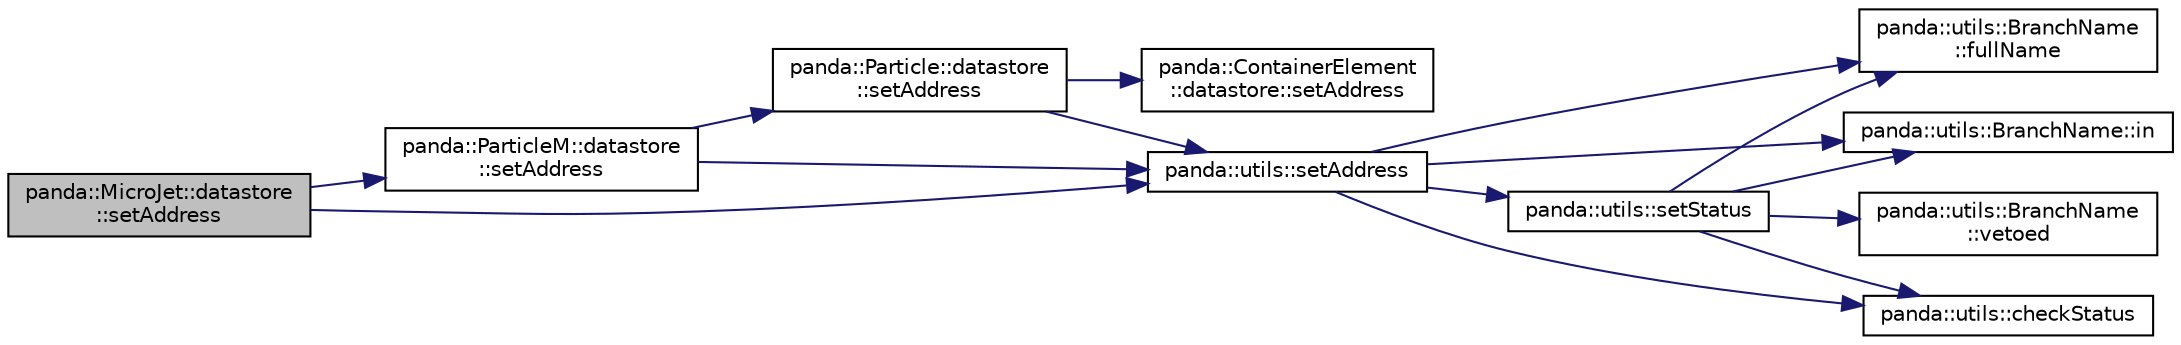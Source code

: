 digraph "panda::MicroJet::datastore::setAddress"
{
 // INTERACTIVE_SVG=YES
  edge [fontname="Helvetica",fontsize="10",labelfontname="Helvetica",labelfontsize="10"];
  node [fontname="Helvetica",fontsize="10",shape=record];
  rankdir="LR";
  Node1 [label="panda::MicroJet::datastore\l::setAddress",height=0.2,width=0.4,color="black", fillcolor="grey75", style="filled" fontcolor="black"];
  Node1 -> Node2 [color="midnightblue",fontsize="10",style="solid"];
  Node2 [label="panda::ParticleM::datastore\l::setAddress",height=0.2,width=0.4,color="black", fillcolor="white", style="filled",URL="$structpanda_1_1ParticleM_1_1datastore.html#ab9f9e7afb145c12941baa10892ed1811"];
  Node2 -> Node3 [color="midnightblue",fontsize="10",style="solid"];
  Node3 [label="panda::Particle::datastore\l::setAddress",height=0.2,width=0.4,color="black", fillcolor="white", style="filled",URL="$structpanda_1_1Particle_1_1datastore.html#a3e4a1f8d223d8378ef2b92a6d4ccd2b0"];
  Node3 -> Node4 [color="midnightblue",fontsize="10",style="solid"];
  Node4 [label="panda::ContainerElement\l::datastore::setAddress",height=0.2,width=0.4,color="black", fillcolor="white", style="filled",URL="$structpanda_1_1ContainerElement_1_1datastore.html#ae59f1a9b346ef85225e9b3691c6728a1"];
  Node3 -> Node5 [color="midnightblue",fontsize="10",style="solid"];
  Node5 [label="panda::utils::setAddress",height=0.2,width=0.4,color="black", fillcolor="white", style="filled",URL="$namespacepanda_1_1utils.html#abf9c62e588560197c2bae9932e6a6e05",tooltip="Set address. "];
  Node5 -> Node6 [color="midnightblue",fontsize="10",style="solid"];
  Node6 [label="panda::utils::BranchName\l::fullName",height=0.2,width=0.4,color="black", fillcolor="white", style="filled",URL="$classpanda_1_1utils_1_1BranchName.html#a13958ff4a9d554d2c057c600b4f70412",tooltip="Prepend the branch name with &lt;objName.&gt;. "];
  Node5 -> Node7 [color="midnightblue",fontsize="10",style="solid"];
  Node7 [label="panda::utils::setStatus",height=0.2,width=0.4,color="black", fillcolor="white", style="filled",URL="$namespacepanda_1_1utils.html#a01665f786d6a2acedb8f008f3fc9fc84",tooltip="Set status of a branch. "];
  Node7 -> Node8 [color="midnightblue",fontsize="10",style="solid"];
  Node8 [label="panda::utils::BranchName::in",height=0.2,width=0.4,color="black", fillcolor="white", style="filled",URL="$classpanda_1_1utils_1_1BranchName.html#a6cc8a6df7c5b12a0221fd49773cca6a7",tooltip="Is the name included and not vetoed? "];
  Node7 -> Node9 [color="midnightblue",fontsize="10",style="solid"];
  Node9 [label="panda::utils::BranchName\l::vetoed",height=0.2,width=0.4,color="black", fillcolor="white", style="filled",URL="$classpanda_1_1utils_1_1BranchName.html#ae3332329bf2afae5ed8e7c35e5d77ffa",tooltip="Is the name included and vetoed? "];
  Node7 -> Node6 [color="midnightblue",fontsize="10",style="solid"];
  Node7 -> Node10 [color="midnightblue",fontsize="10",style="solid"];
  Node10 [label="panda::utils::checkStatus",height=0.2,width=0.4,color="black", fillcolor="white", style="filled",URL="$namespacepanda_1_1utils.html#aafa411773a4b0ee829d99e6e5a0abdcd",tooltip="Check status of a branch. "];
  Node5 -> Node8 [color="midnightblue",fontsize="10",style="solid"];
  Node5 -> Node10 [color="midnightblue",fontsize="10",style="solid"];
  Node2 -> Node5 [color="midnightblue",fontsize="10",style="solid"];
  Node1 -> Node5 [color="midnightblue",fontsize="10",style="solid"];
}
